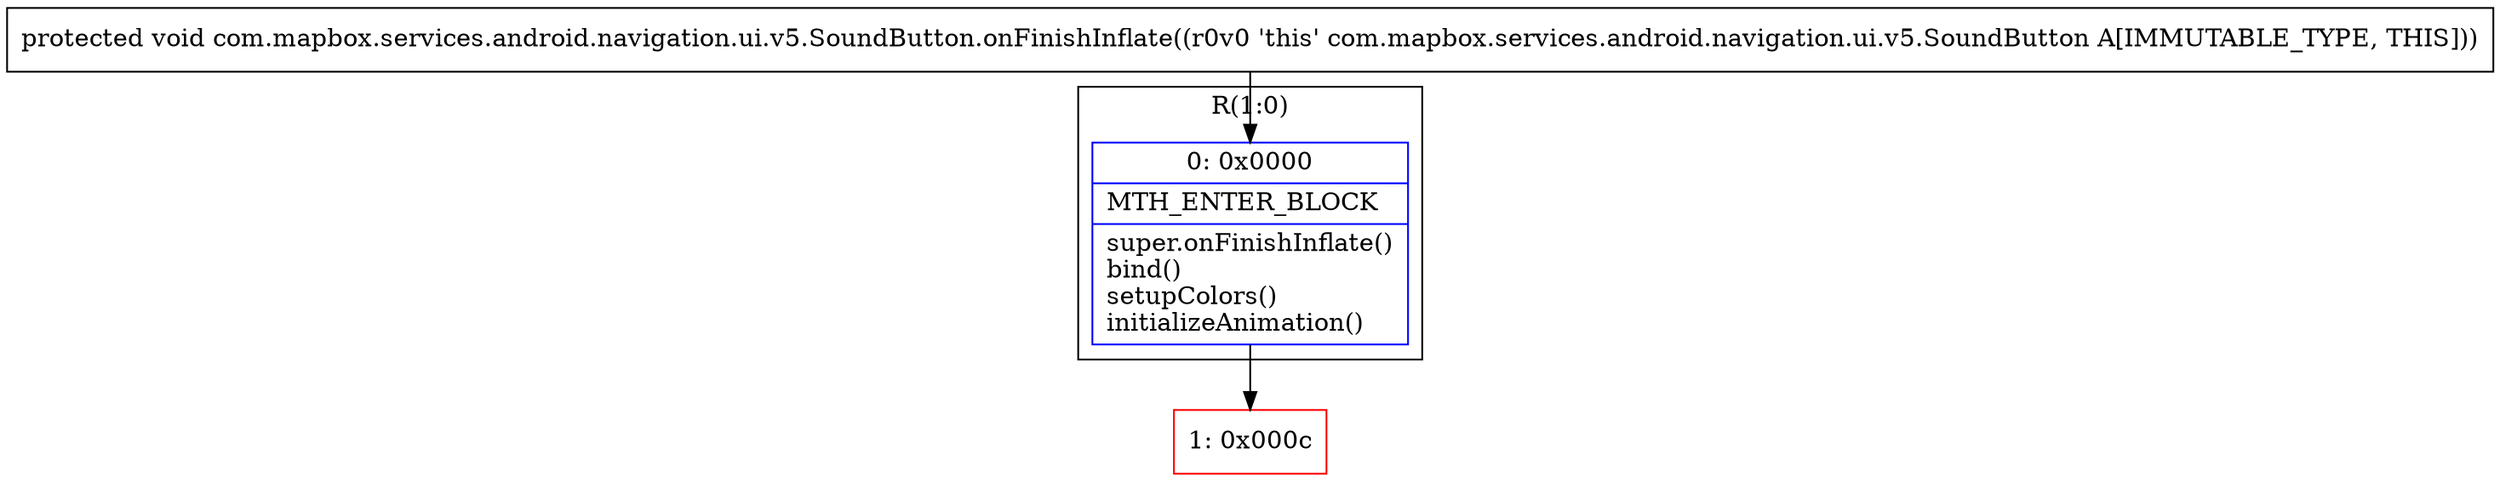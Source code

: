 digraph "CFG forcom.mapbox.services.android.navigation.ui.v5.SoundButton.onFinishInflate()V" {
subgraph cluster_Region_66183999 {
label = "R(1:0)";
node [shape=record,color=blue];
Node_0 [shape=record,label="{0\:\ 0x0000|MTH_ENTER_BLOCK\l|super.onFinishInflate()\lbind()\lsetupColors()\linitializeAnimation()\l}"];
}
Node_1 [shape=record,color=red,label="{1\:\ 0x000c}"];
MethodNode[shape=record,label="{protected void com.mapbox.services.android.navigation.ui.v5.SoundButton.onFinishInflate((r0v0 'this' com.mapbox.services.android.navigation.ui.v5.SoundButton A[IMMUTABLE_TYPE, THIS])) }"];
MethodNode -> Node_0;
Node_0 -> Node_1;
}

